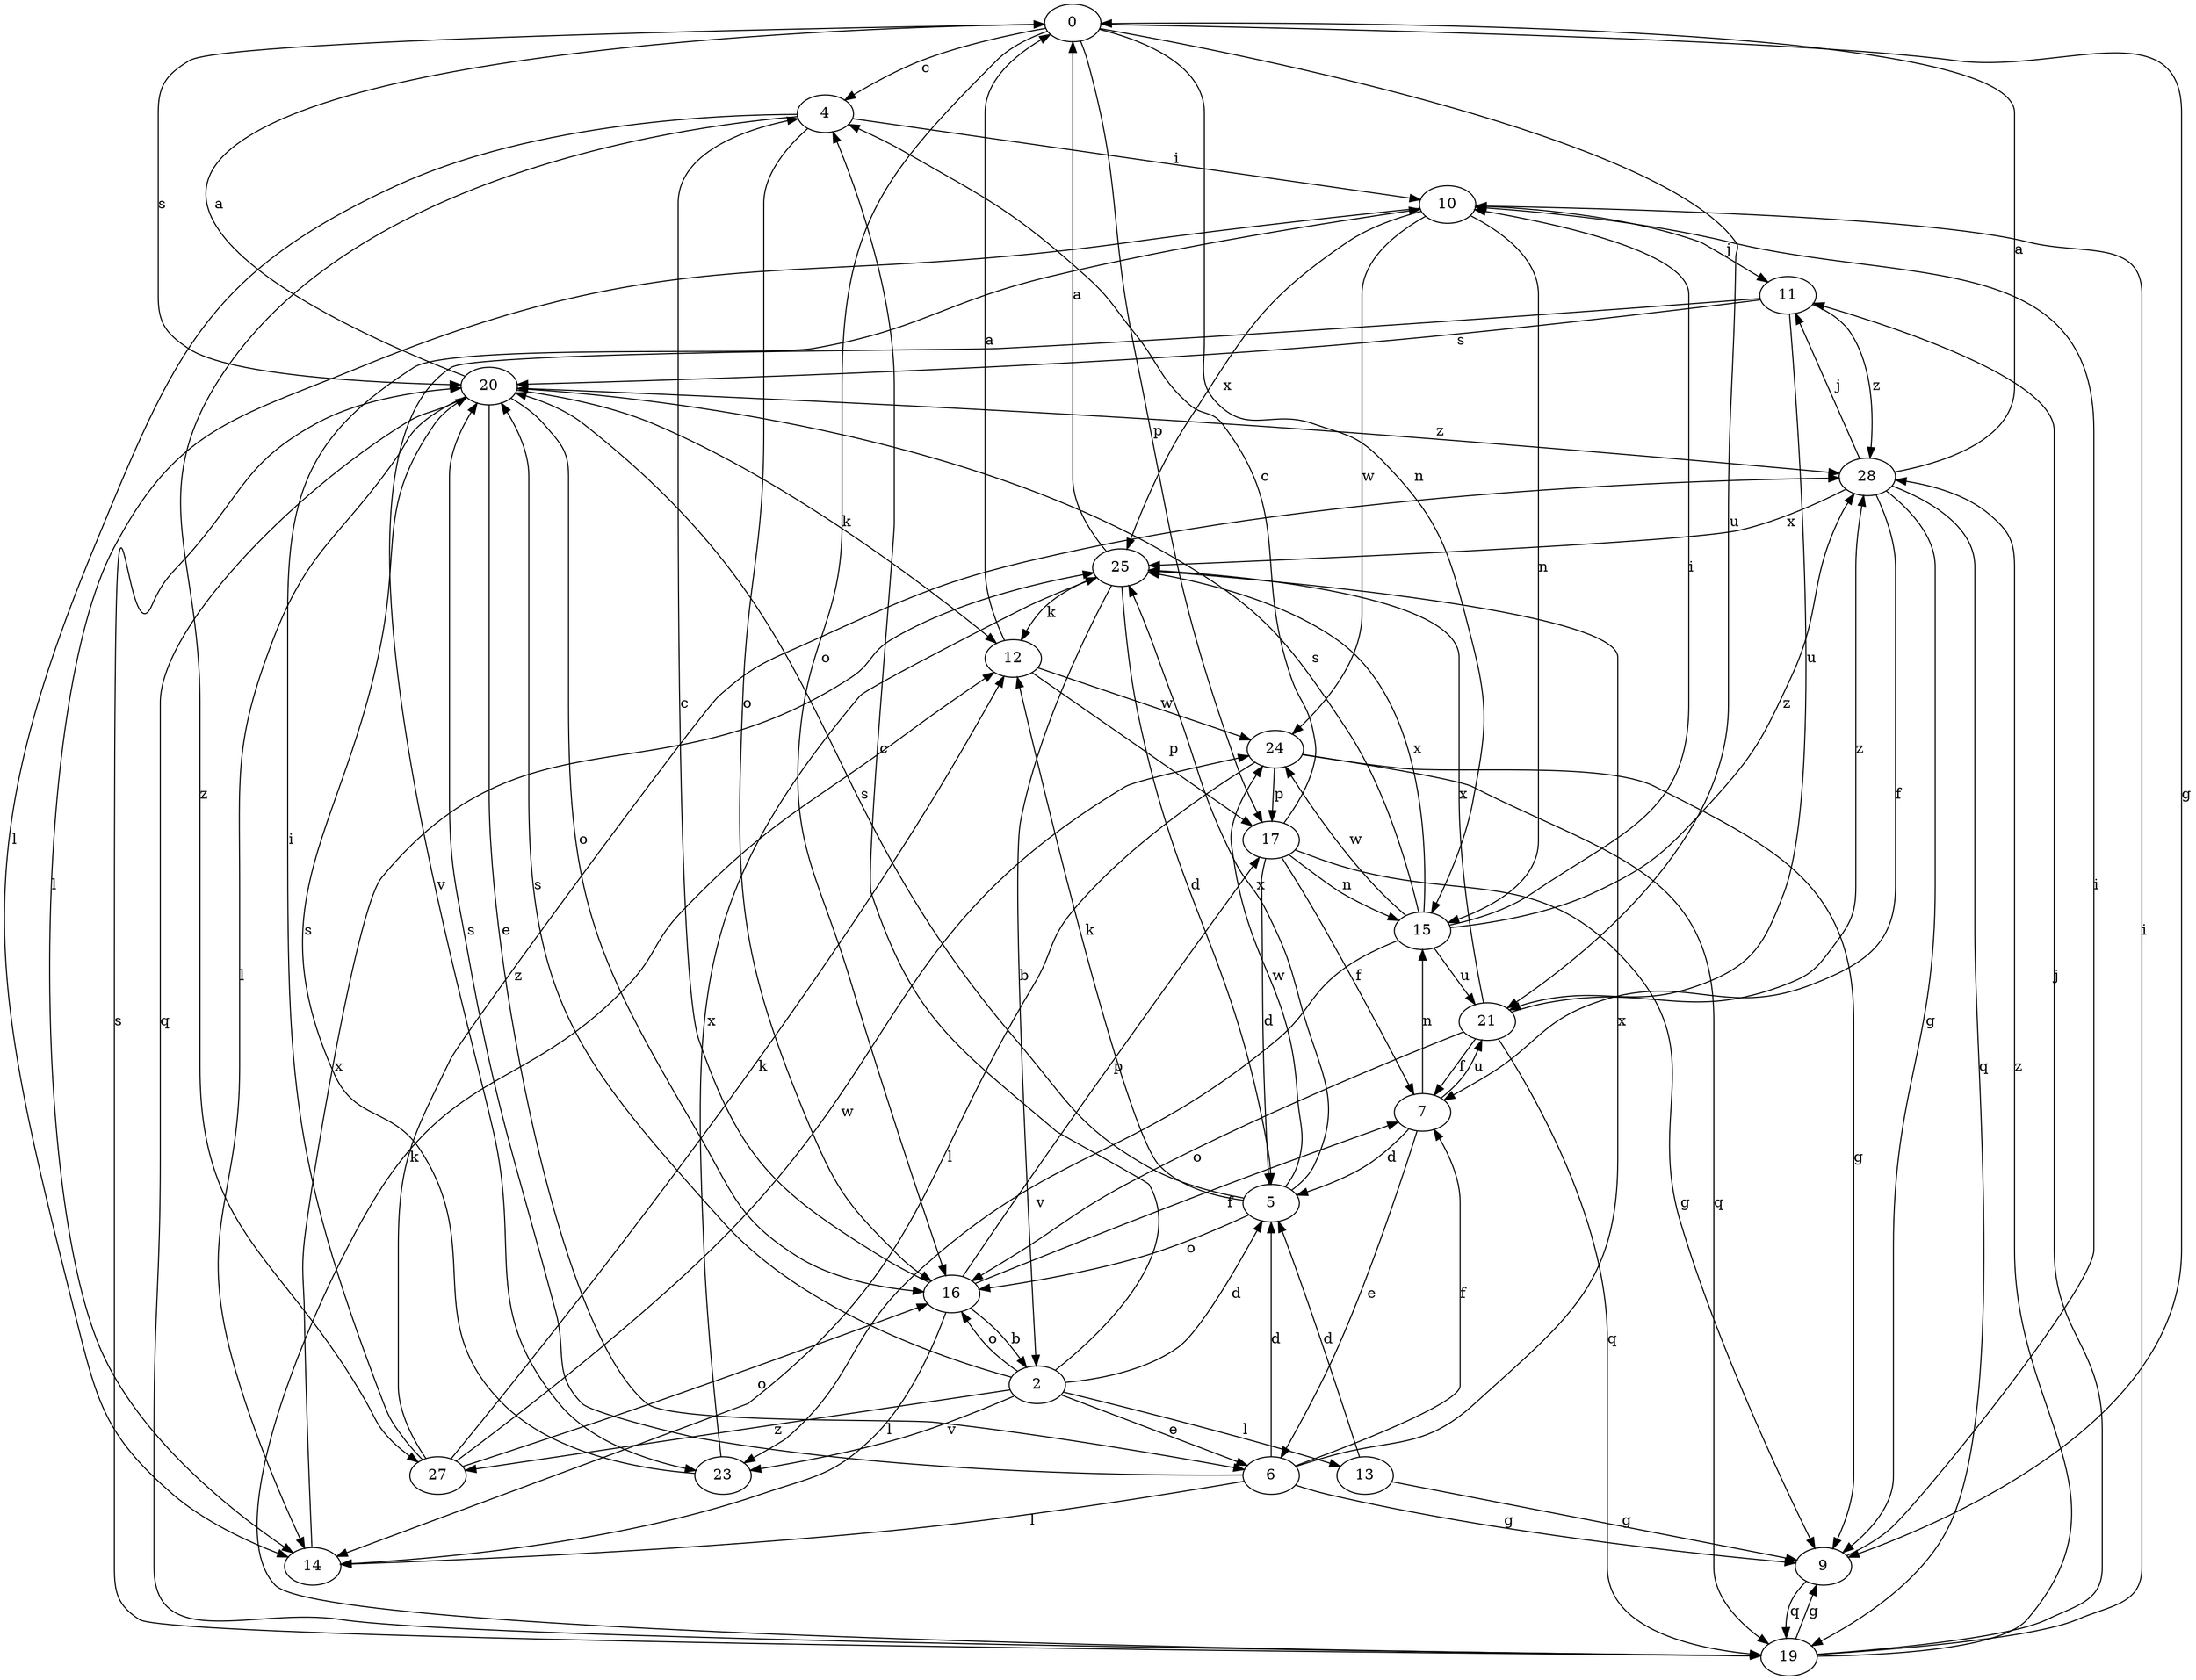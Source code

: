 strict digraph  {
0;
2;
4;
5;
6;
7;
9;
10;
11;
12;
13;
14;
15;
16;
17;
19;
20;
21;
23;
24;
25;
27;
28;
0 -> 4  [label=c];
0 -> 9  [label=g];
0 -> 15  [label=n];
0 -> 16  [label=o];
0 -> 17  [label=p];
0 -> 20  [label=s];
0 -> 21  [label=u];
2 -> 4  [label=c];
2 -> 5  [label=d];
2 -> 6  [label=e];
2 -> 13  [label=l];
2 -> 16  [label=o];
2 -> 20  [label=s];
2 -> 23  [label=v];
2 -> 27  [label=z];
4 -> 10  [label=i];
4 -> 14  [label=l];
4 -> 16  [label=o];
4 -> 27  [label=z];
5 -> 12  [label=k];
5 -> 16  [label=o];
5 -> 20  [label=s];
5 -> 24  [label=w];
5 -> 25  [label=x];
6 -> 5  [label=d];
6 -> 7  [label=f];
6 -> 9  [label=g];
6 -> 14  [label=l];
6 -> 20  [label=s];
6 -> 25  [label=x];
7 -> 5  [label=d];
7 -> 6  [label=e];
7 -> 15  [label=n];
7 -> 21  [label=u];
9 -> 10  [label=i];
9 -> 19  [label=q];
10 -> 11  [label=j];
10 -> 14  [label=l];
10 -> 15  [label=n];
10 -> 24  [label=w];
10 -> 25  [label=x];
11 -> 20  [label=s];
11 -> 21  [label=u];
11 -> 23  [label=v];
11 -> 28  [label=z];
12 -> 0  [label=a];
12 -> 17  [label=p];
12 -> 24  [label=w];
13 -> 5  [label=d];
13 -> 9  [label=g];
14 -> 25  [label=x];
15 -> 10  [label=i];
15 -> 20  [label=s];
15 -> 21  [label=u];
15 -> 23  [label=v];
15 -> 24  [label=w];
15 -> 25  [label=x];
15 -> 28  [label=z];
16 -> 2  [label=b];
16 -> 4  [label=c];
16 -> 7  [label=f];
16 -> 14  [label=l];
16 -> 17  [label=p];
17 -> 4  [label=c];
17 -> 5  [label=d];
17 -> 7  [label=f];
17 -> 9  [label=g];
17 -> 15  [label=n];
19 -> 9  [label=g];
19 -> 10  [label=i];
19 -> 11  [label=j];
19 -> 12  [label=k];
19 -> 20  [label=s];
19 -> 28  [label=z];
20 -> 0  [label=a];
20 -> 6  [label=e];
20 -> 12  [label=k];
20 -> 14  [label=l];
20 -> 16  [label=o];
20 -> 19  [label=q];
20 -> 28  [label=z];
21 -> 7  [label=f];
21 -> 16  [label=o];
21 -> 19  [label=q];
21 -> 25  [label=x];
21 -> 28  [label=z];
23 -> 20  [label=s];
23 -> 25  [label=x];
24 -> 9  [label=g];
24 -> 14  [label=l];
24 -> 17  [label=p];
24 -> 19  [label=q];
25 -> 0  [label=a];
25 -> 2  [label=b];
25 -> 5  [label=d];
25 -> 12  [label=k];
27 -> 10  [label=i];
27 -> 12  [label=k];
27 -> 16  [label=o];
27 -> 24  [label=w];
27 -> 28  [label=z];
28 -> 0  [label=a];
28 -> 7  [label=f];
28 -> 9  [label=g];
28 -> 11  [label=j];
28 -> 19  [label=q];
28 -> 25  [label=x];
}
